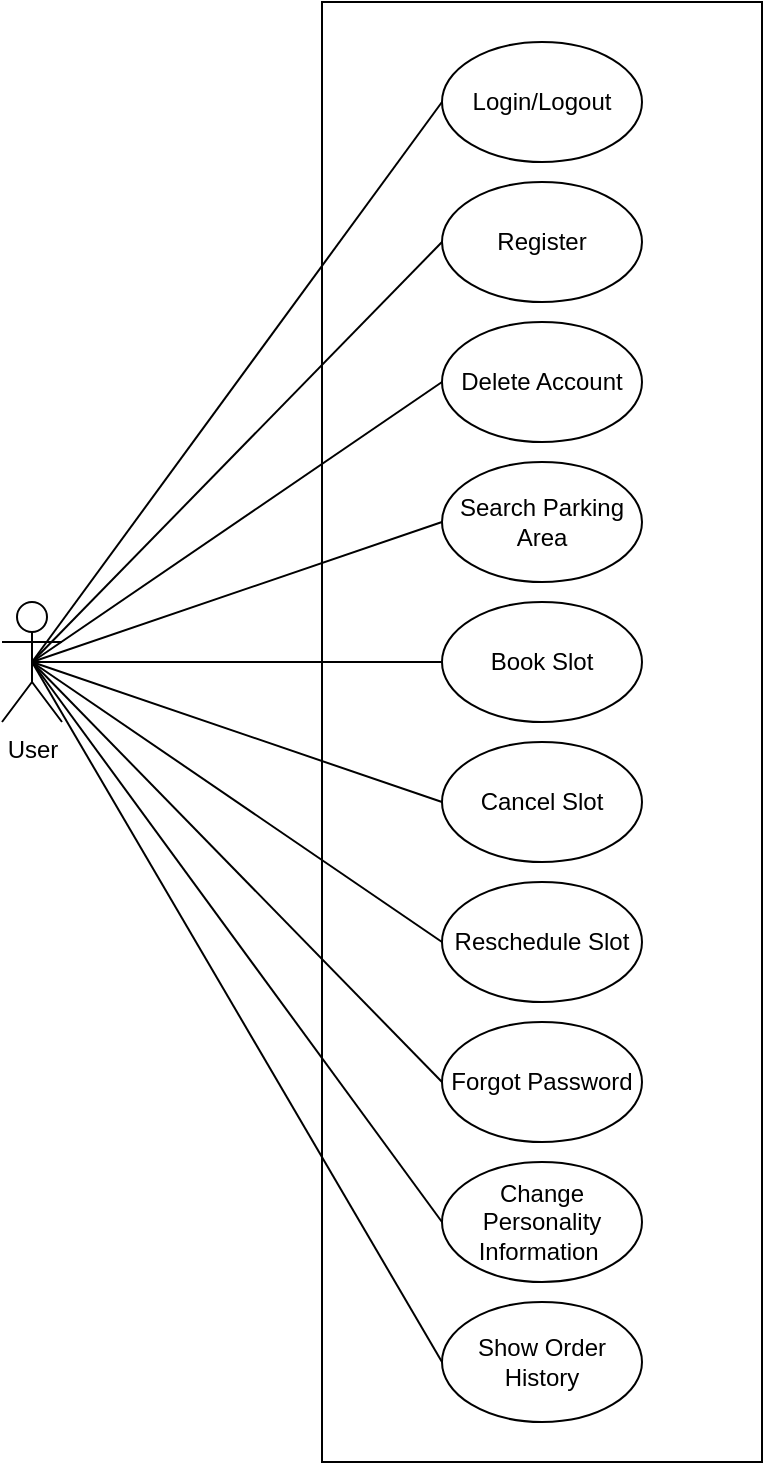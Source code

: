 <mxfile version="20.3.6" type="github">
  <diagram id="9JNc89d52sO5zC9LgYSv" name="Page-1">
    <mxGraphModel dx="992" dy="571" grid="1" gridSize="10" guides="1" tooltips="1" connect="1" arrows="1" fold="1" page="1" pageScale="1" pageWidth="850" pageHeight="1100" math="0" shadow="0">
      <root>
        <mxCell id="0" />
        <mxCell id="1" parent="0" />
        <mxCell id="DDNCpAYrAArwG_7_i44f-1" value="" style="verticalLabelPosition=bottom;verticalAlign=top;html=1;shape=mxgraph.basic.rect;fillColor2=none;strokeWidth=1;size=20;indent=5;fillColor=none;" vertex="1" parent="1">
          <mxGeometry x="260" y="10" width="220" height="730" as="geometry" />
        </mxCell>
        <mxCell id="TXFs_DxhfUPZw4CZAY7L-1" value="User" style="shape=umlActor;verticalLabelPosition=bottom;verticalAlign=top;html=1;outlineConnect=0;" parent="1" vertex="1">
          <mxGeometry x="100" y="310" width="30" height="60" as="geometry" />
        </mxCell>
        <mxCell id="Wk91pB_z8xOJq8TeC1MJ-2" value="Login/Logout" style="ellipse;whiteSpace=wrap;html=1;strokeOpacity=100;" parent="1" vertex="1">
          <mxGeometry x="320" y="30" width="100" height="60" as="geometry" />
        </mxCell>
        <mxCell id="Wk91pB_z8xOJq8TeC1MJ-5" value="Register" style="ellipse;whiteSpace=wrap;html=1;strokeOpacity=100;" parent="1" vertex="1">
          <mxGeometry x="320" y="100" width="100" height="60" as="geometry" />
        </mxCell>
        <mxCell id="Wk91pB_z8xOJq8TeC1MJ-6" value="Delete Account" style="ellipse;whiteSpace=wrap;html=1;strokeOpacity=100;" parent="1" vertex="1">
          <mxGeometry x="320" y="170" width="100" height="60" as="geometry" />
        </mxCell>
        <mxCell id="Wk91pB_z8xOJq8TeC1MJ-7" value="Search Parking Area" style="ellipse;whiteSpace=wrap;html=1;strokeOpacity=100;" parent="1" vertex="1">
          <mxGeometry x="320" y="240" width="100" height="60" as="geometry" />
        </mxCell>
        <mxCell id="Wk91pB_z8xOJq8TeC1MJ-8" value="Book Slot" style="ellipse;whiteSpace=wrap;html=1;strokeOpacity=100;" parent="1" vertex="1">
          <mxGeometry x="320" y="310" width="100" height="60" as="geometry" />
        </mxCell>
        <mxCell id="Wk91pB_z8xOJq8TeC1MJ-9" value="Cancel Slot" style="ellipse;whiteSpace=wrap;html=1;strokeOpacity=100;" parent="1" vertex="1">
          <mxGeometry x="320" y="380" width="100" height="60" as="geometry" />
        </mxCell>
        <mxCell id="Wk91pB_z8xOJq8TeC1MJ-10" value="Reschedule Slot" style="ellipse;whiteSpace=wrap;html=1;strokeOpacity=100;" parent="1" vertex="1">
          <mxGeometry x="320" y="450" width="100" height="60" as="geometry" />
        </mxCell>
        <mxCell id="Wk91pB_z8xOJq8TeC1MJ-11" value="Forgot Password" style="ellipse;whiteSpace=wrap;html=1;strokeOpacity=100;" parent="1" vertex="1">
          <mxGeometry x="320" y="520" width="100" height="60" as="geometry" />
        </mxCell>
        <mxCell id="Wk91pB_z8xOJq8TeC1MJ-12" value="Change Personality Information&amp;nbsp;" style="ellipse;whiteSpace=wrap;html=1;strokeOpacity=100;" parent="1" vertex="1">
          <mxGeometry x="320" y="590" width="100" height="60" as="geometry" />
        </mxCell>
        <mxCell id="Wk91pB_z8xOJq8TeC1MJ-13" value="Show Order History" style="ellipse;whiteSpace=wrap;html=1;strokeOpacity=100;" parent="1" vertex="1">
          <mxGeometry x="320" y="660" width="100" height="60" as="geometry" />
        </mxCell>
        <mxCell id="Wk91pB_z8xOJq8TeC1MJ-21" value="" style="endArrow=none;html=1;rounded=0;exitX=0.5;exitY=0.5;exitDx=0;exitDy=0;exitPerimeter=0;entryX=0;entryY=0.5;entryDx=0;entryDy=0;" parent="1" source="TXFs_DxhfUPZw4CZAY7L-1" target="Wk91pB_z8xOJq8TeC1MJ-2" edge="1">
          <mxGeometry width="50" height="50" relative="1" as="geometry">
            <mxPoint x="400" y="380" as="sourcePoint" />
            <mxPoint x="450" y="330" as="targetPoint" />
          </mxGeometry>
        </mxCell>
        <mxCell id="Wk91pB_z8xOJq8TeC1MJ-22" value="" style="endArrow=none;html=1;rounded=0;entryX=0;entryY=0.5;entryDx=0;entryDy=0;exitX=0.5;exitY=0.5;exitDx=0;exitDy=0;exitPerimeter=0;" parent="1" source="TXFs_DxhfUPZw4CZAY7L-1" target="Wk91pB_z8xOJq8TeC1MJ-5" edge="1">
          <mxGeometry width="50" height="50" relative="1" as="geometry">
            <mxPoint x="120" y="340" as="sourcePoint" />
            <mxPoint x="450" y="330" as="targetPoint" />
          </mxGeometry>
        </mxCell>
        <mxCell id="Wk91pB_z8xOJq8TeC1MJ-23" value="" style="endArrow=none;html=1;rounded=0;entryX=0;entryY=0.5;entryDx=0;entryDy=0;exitX=0.5;exitY=0.5;exitDx=0;exitDy=0;exitPerimeter=0;" parent="1" source="TXFs_DxhfUPZw4CZAY7L-1" target="Wk91pB_z8xOJq8TeC1MJ-6" edge="1">
          <mxGeometry width="50" height="50" relative="1" as="geometry">
            <mxPoint x="400" y="380" as="sourcePoint" />
            <mxPoint x="450" y="330" as="targetPoint" />
          </mxGeometry>
        </mxCell>
        <mxCell id="Wk91pB_z8xOJq8TeC1MJ-24" value="" style="endArrow=none;html=1;rounded=0;entryX=0;entryY=0.5;entryDx=0;entryDy=0;exitX=0.5;exitY=0.5;exitDx=0;exitDy=0;exitPerimeter=0;" parent="1" source="TXFs_DxhfUPZw4CZAY7L-1" target="Wk91pB_z8xOJq8TeC1MJ-7" edge="1">
          <mxGeometry width="50" height="50" relative="1" as="geometry">
            <mxPoint x="400" y="380" as="sourcePoint" />
            <mxPoint x="450" y="330" as="targetPoint" />
          </mxGeometry>
        </mxCell>
        <mxCell id="Wk91pB_z8xOJq8TeC1MJ-25" value="" style="endArrow=none;html=1;rounded=0;entryX=0;entryY=0.5;entryDx=0;entryDy=0;exitX=0.5;exitY=0.5;exitDx=0;exitDy=0;exitPerimeter=0;" parent="1" source="TXFs_DxhfUPZw4CZAY7L-1" target="Wk91pB_z8xOJq8TeC1MJ-8" edge="1">
          <mxGeometry width="50" height="50" relative="1" as="geometry">
            <mxPoint x="120" y="340" as="sourcePoint" />
            <mxPoint x="450" y="330" as="targetPoint" />
          </mxGeometry>
        </mxCell>
        <mxCell id="Wk91pB_z8xOJq8TeC1MJ-26" value="" style="endArrow=none;html=1;rounded=0;entryX=0;entryY=0.5;entryDx=0;entryDy=0;exitX=0.5;exitY=0.5;exitDx=0;exitDy=0;exitPerimeter=0;" parent="1" source="TXFs_DxhfUPZw4CZAY7L-1" target="Wk91pB_z8xOJq8TeC1MJ-9" edge="1">
          <mxGeometry width="50" height="50" relative="1" as="geometry">
            <mxPoint x="120" y="340" as="sourcePoint" />
            <mxPoint x="450" y="330" as="targetPoint" />
          </mxGeometry>
        </mxCell>
        <mxCell id="Wk91pB_z8xOJq8TeC1MJ-27" value="" style="endArrow=none;html=1;rounded=0;exitX=0.5;exitY=0.5;exitDx=0;exitDy=0;exitPerimeter=0;entryX=0;entryY=0.5;entryDx=0;entryDy=0;" parent="1" source="TXFs_DxhfUPZw4CZAY7L-1" target="Wk91pB_z8xOJq8TeC1MJ-10" edge="1">
          <mxGeometry width="50" height="50" relative="1" as="geometry">
            <mxPoint x="400" y="470" as="sourcePoint" />
            <mxPoint x="450" y="420" as="targetPoint" />
          </mxGeometry>
        </mxCell>
        <mxCell id="Wk91pB_z8xOJq8TeC1MJ-28" value="" style="endArrow=none;html=1;rounded=0;exitX=0.5;exitY=0.5;exitDx=0;exitDy=0;exitPerimeter=0;entryX=0;entryY=0.5;entryDx=0;entryDy=0;" parent="1" source="TXFs_DxhfUPZw4CZAY7L-1" target="Wk91pB_z8xOJq8TeC1MJ-11" edge="1">
          <mxGeometry width="50" height="50" relative="1" as="geometry">
            <mxPoint x="400" y="470" as="sourcePoint" />
            <mxPoint x="450" y="420" as="targetPoint" />
          </mxGeometry>
        </mxCell>
        <mxCell id="Wk91pB_z8xOJq8TeC1MJ-29" value="" style="endArrow=none;html=1;rounded=0;exitX=0;exitY=0.5;exitDx=0;exitDy=0;entryX=0.5;entryY=0.5;entryDx=0;entryDy=0;entryPerimeter=0;" parent="1" source="Wk91pB_z8xOJq8TeC1MJ-12" target="TXFs_DxhfUPZw4CZAY7L-1" edge="1">
          <mxGeometry width="50" height="50" relative="1" as="geometry">
            <mxPoint x="400" y="590" as="sourcePoint" />
            <mxPoint x="450" y="540" as="targetPoint" />
          </mxGeometry>
        </mxCell>
        <mxCell id="Wk91pB_z8xOJq8TeC1MJ-30" value="" style="endArrow=none;html=1;rounded=0;exitX=0.5;exitY=0.5;exitDx=0;exitDy=0;exitPerimeter=0;entryX=0;entryY=0.5;entryDx=0;entryDy=0;" parent="1" source="TXFs_DxhfUPZw4CZAY7L-1" target="Wk91pB_z8xOJq8TeC1MJ-13" edge="1">
          <mxGeometry width="50" height="50" relative="1" as="geometry">
            <mxPoint x="400" y="530" as="sourcePoint" />
            <mxPoint x="450" y="480" as="targetPoint" />
          </mxGeometry>
        </mxCell>
      </root>
    </mxGraphModel>
  </diagram>
</mxfile>
